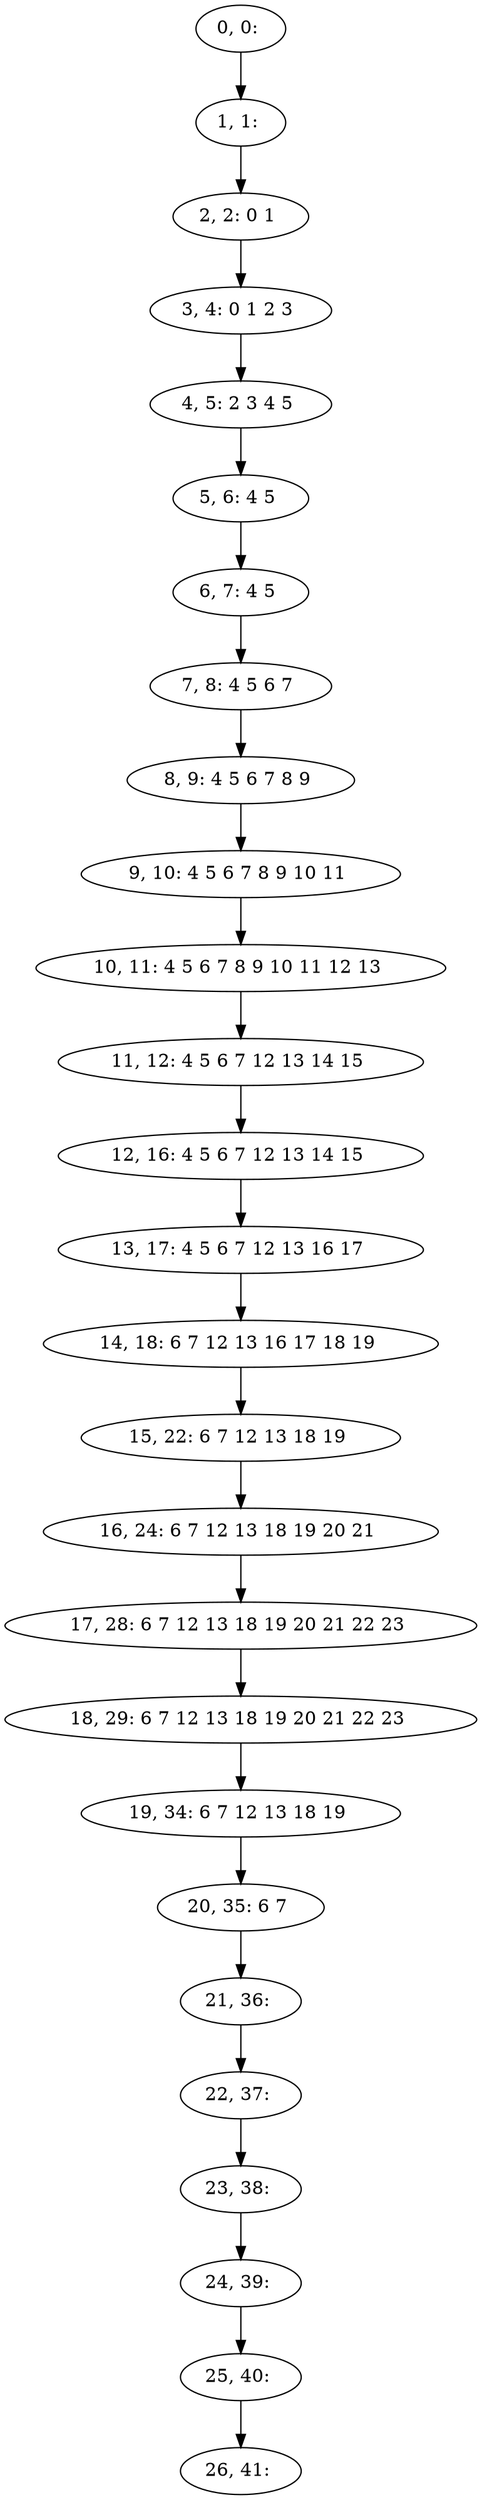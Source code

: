 digraph G {
0[label="0, 0: "];
1[label="1, 1: "];
2[label="2, 2: 0 1 "];
3[label="3, 4: 0 1 2 3 "];
4[label="4, 5: 2 3 4 5 "];
5[label="5, 6: 4 5 "];
6[label="6, 7: 4 5 "];
7[label="7, 8: 4 5 6 7 "];
8[label="8, 9: 4 5 6 7 8 9 "];
9[label="9, 10: 4 5 6 7 8 9 10 11 "];
10[label="10, 11: 4 5 6 7 8 9 10 11 12 13 "];
11[label="11, 12: 4 5 6 7 12 13 14 15 "];
12[label="12, 16: 4 5 6 7 12 13 14 15 "];
13[label="13, 17: 4 5 6 7 12 13 16 17 "];
14[label="14, 18: 6 7 12 13 16 17 18 19 "];
15[label="15, 22: 6 7 12 13 18 19 "];
16[label="16, 24: 6 7 12 13 18 19 20 21 "];
17[label="17, 28: 6 7 12 13 18 19 20 21 22 23 "];
18[label="18, 29: 6 7 12 13 18 19 20 21 22 23 "];
19[label="19, 34: 6 7 12 13 18 19 "];
20[label="20, 35: 6 7 "];
21[label="21, 36: "];
22[label="22, 37: "];
23[label="23, 38: "];
24[label="24, 39: "];
25[label="25, 40: "];
26[label="26, 41: "];
0->1 ;
1->2 ;
2->3 ;
3->4 ;
4->5 ;
5->6 ;
6->7 ;
7->8 ;
8->9 ;
9->10 ;
10->11 ;
11->12 ;
12->13 ;
13->14 ;
14->15 ;
15->16 ;
16->17 ;
17->18 ;
18->19 ;
19->20 ;
20->21 ;
21->22 ;
22->23 ;
23->24 ;
24->25 ;
25->26 ;
}
